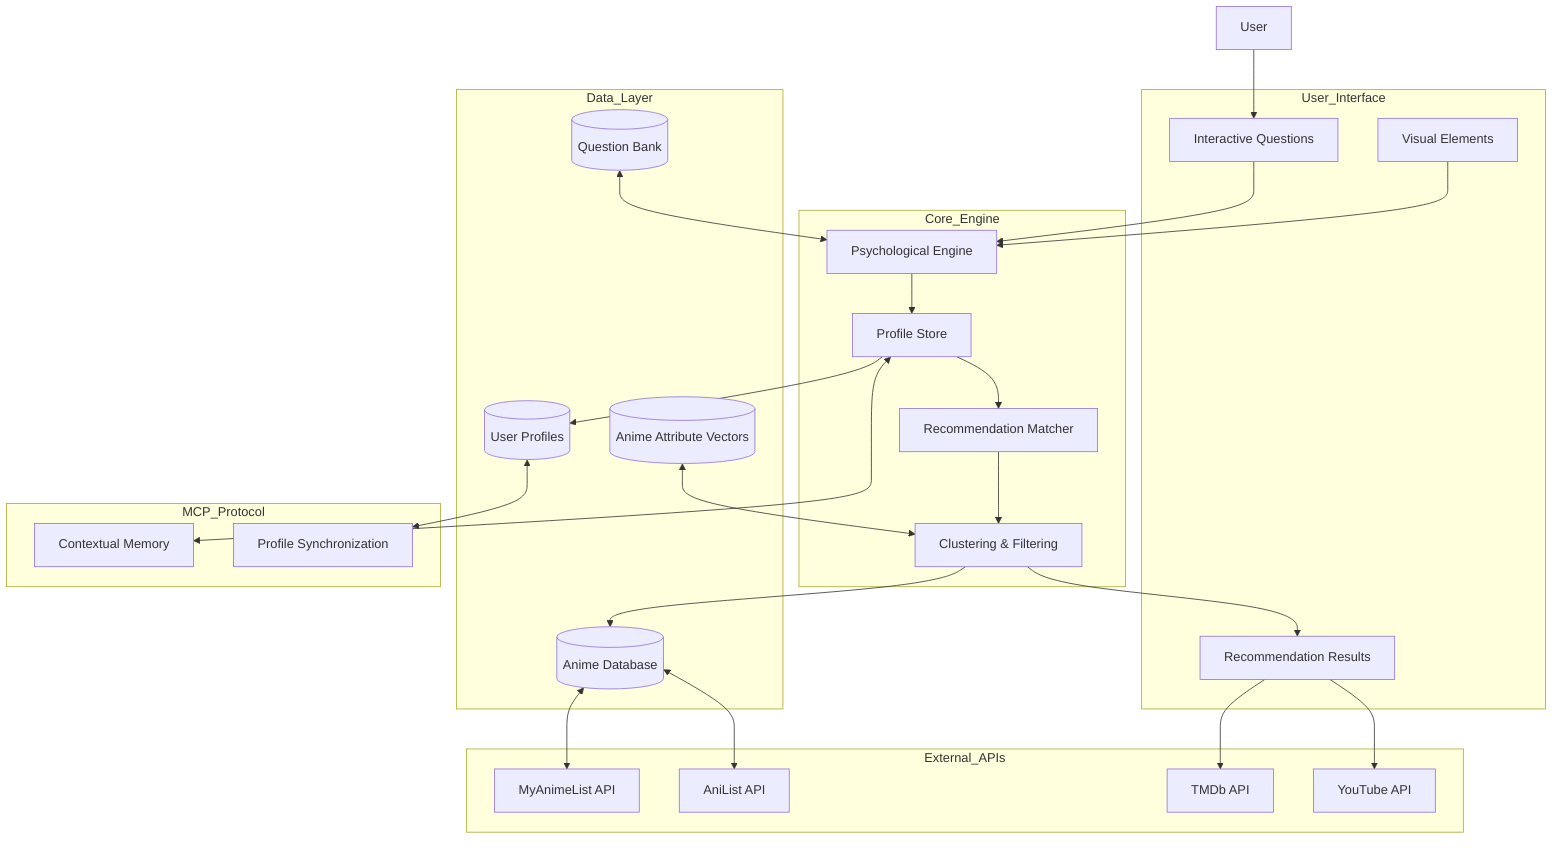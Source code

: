 flowchart TD
    subgraph User_Interface
        UI_Questions[Interactive Questions]
        UI_Visuals[Visual Elements]
        UI_Results[Recommendation Results]
    end
    
    subgraph Core_Engine
        PE[Psychological Engine]
        RM[Recommendation Matcher]
        CF[Clustering & Filtering]
        PS[Profile Store]
    end
    
    subgraph External_APIs
        MAL[MyAnimeList API]
        AL[AniList API]
        TMDb[TMDb API]
        YT[YouTube API]
    end
    
    subgraph Data_Layer
        AnimeDB[(Anime Database)]
        UserProfiles[(User Profiles)]
        AnimeVectors[(Anime Attribute Vectors)]
        QuestionBank[(Question Bank)]
    end
    
    User --> UI_Questions
    UI_Questions --> PE
    UI_Visuals --> PE
    
    PE --> PS
    PS --> UserProfiles
    PS --> RM
    
    RM --> CF
    CF --> UI_Results
    
    CF --> AnimeDB
    AnimeDB <--> MAL
    AnimeDB <--> AL
    
    UI_Results --> YT
    UI_Results --> TMDb
    
    AnimeVectors <--> CF
    QuestionBank <--> PE
    
    %% MCP Integration
    subgraph MCP_Protocol
        Context[Contextual Memory]
        ProfileSync[Profile Synchronization]
    end
    
    PS <--> Context
    UserProfiles <--> ProfileSync